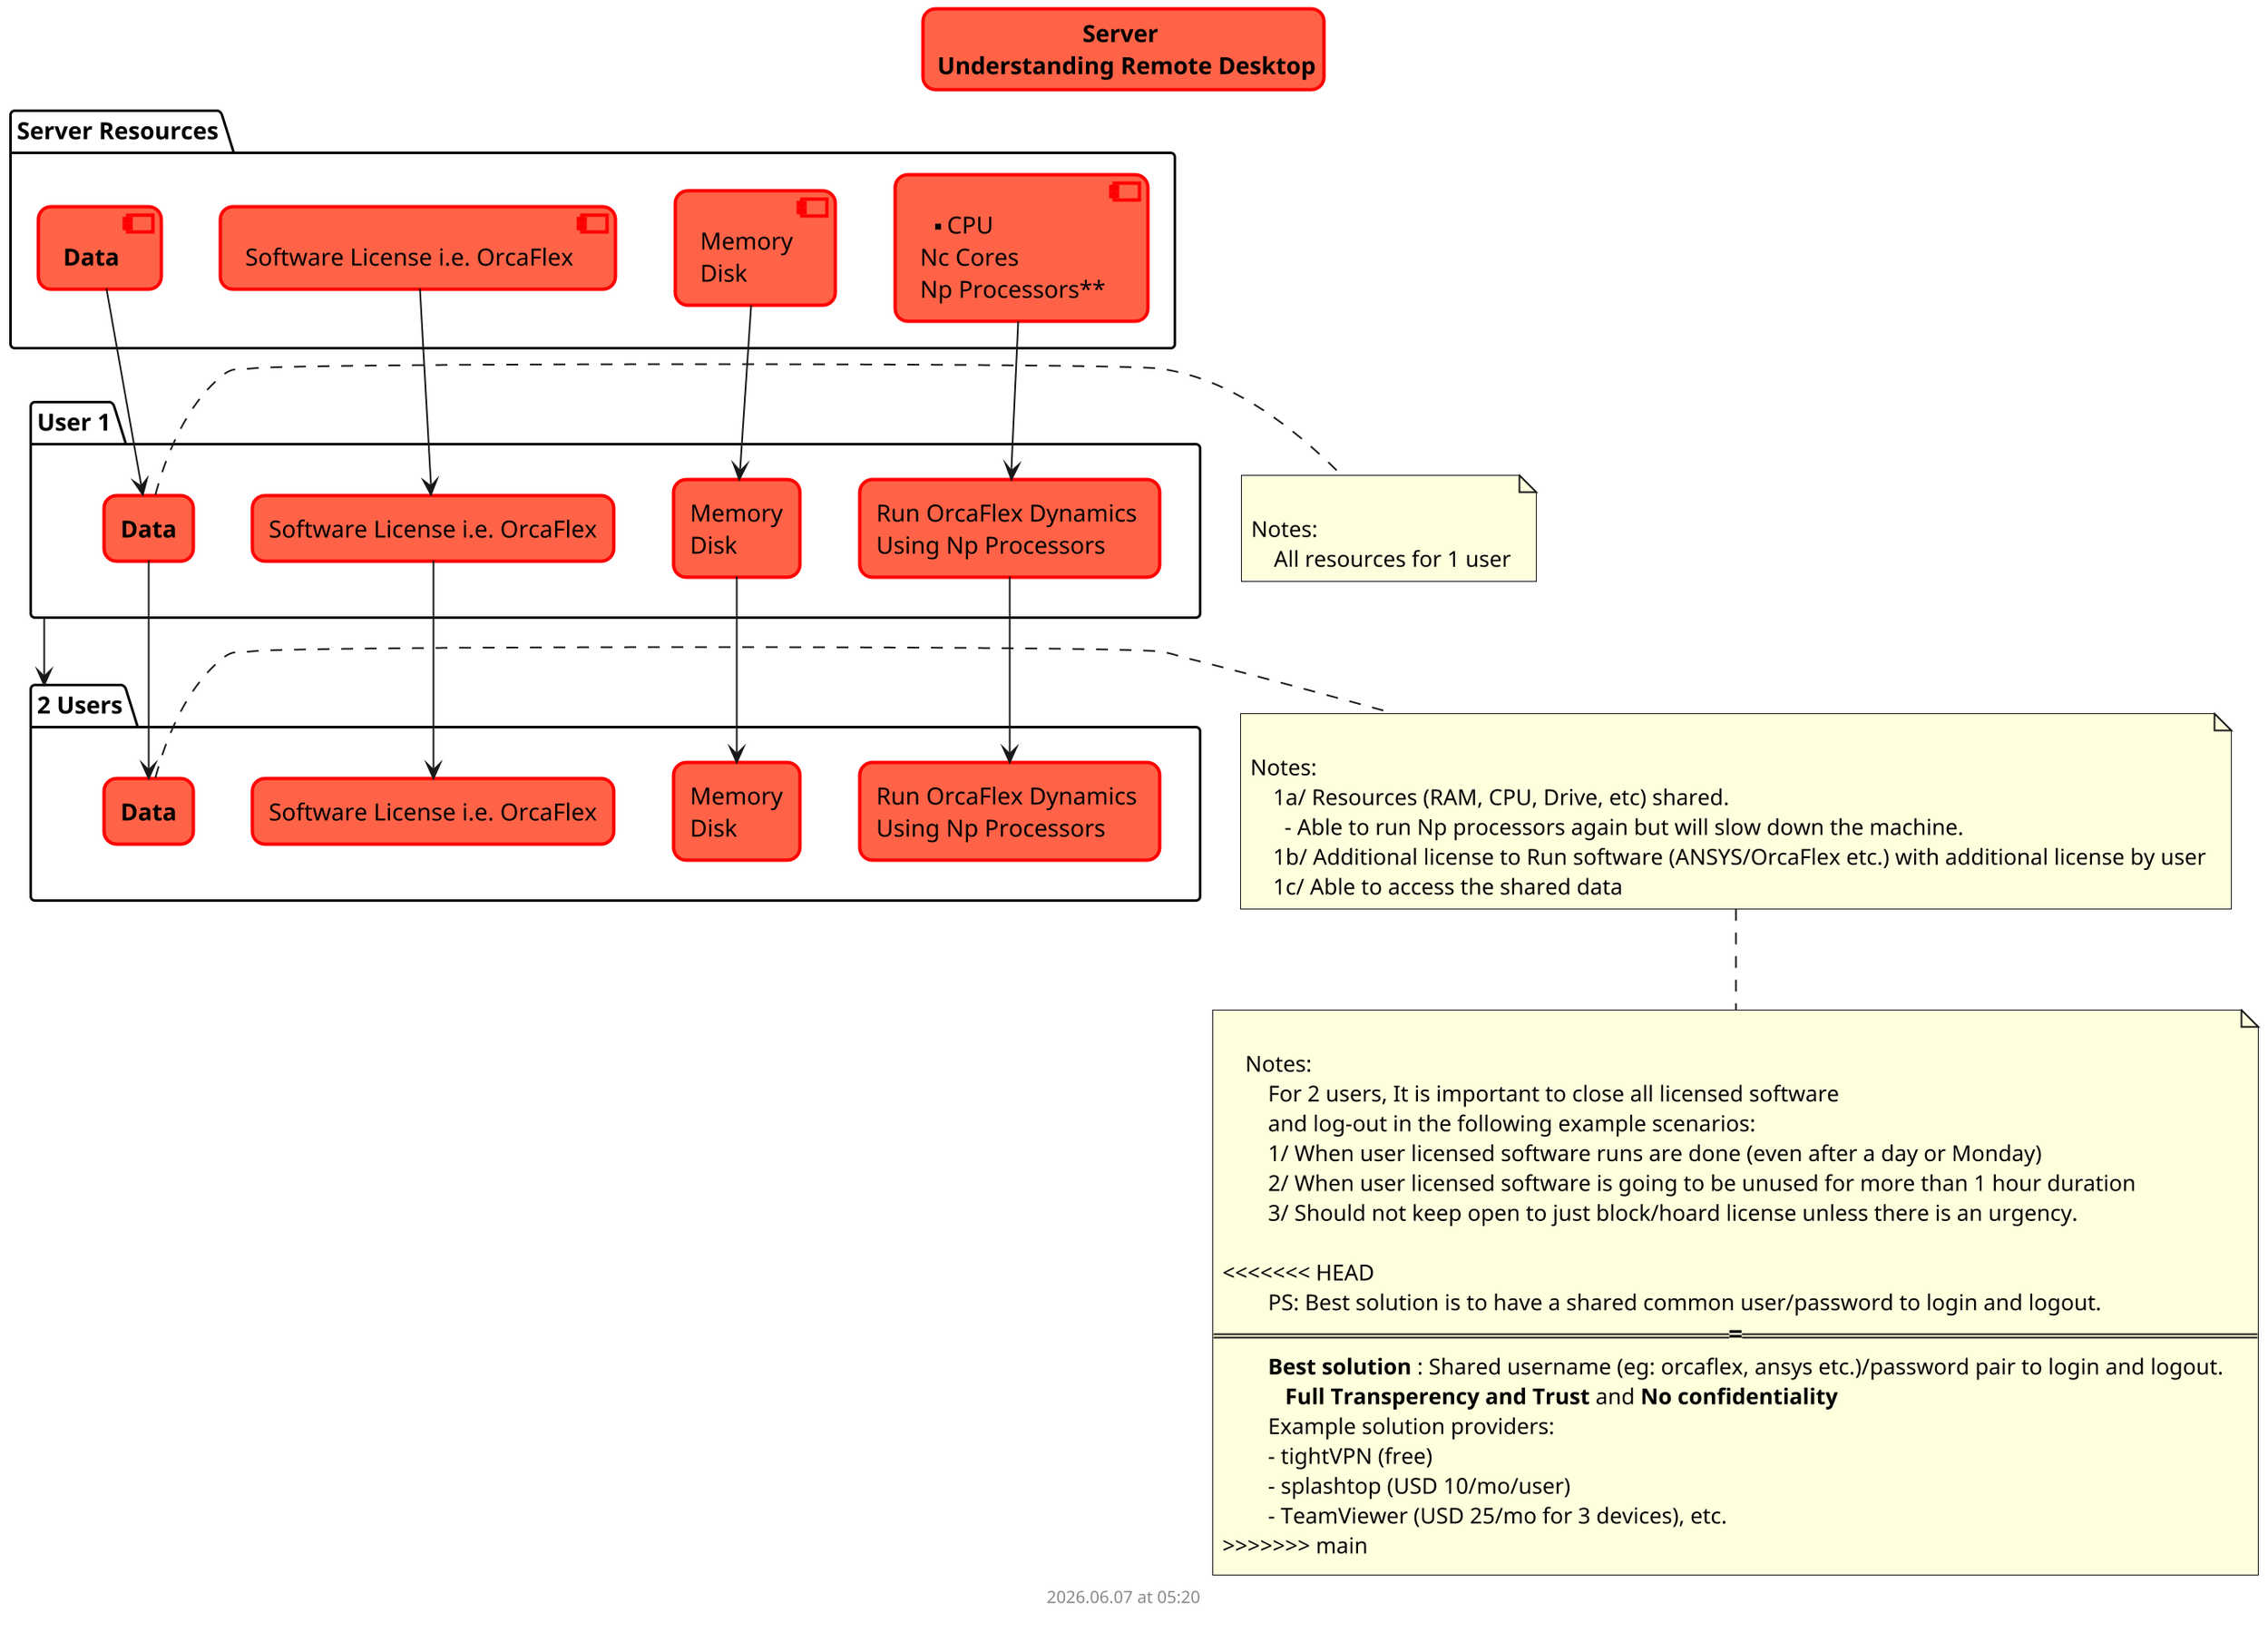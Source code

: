 @startuml server_remote_desktop

scale 2
skinparam titleBorderRoundCorner 15
skinparam titleBorderThickness 2
skinparam titleBorderColor red
skinparam titleBackgroundColor Tomato


title Server \n Understanding Remote Desktop

package "Server Resources" {
    component "**CPU \nNc Cores \nNp Processors**" as CPU
    component "Memory\nDisk" as Memory
    component "Software License i.e. OrcaFlex" as Software
    component "**Data**" as Data
}

package "User 1" as user1 {
    agent "Run OrcaFlex Dynamics \nUsing Np Processors" as CPU_user1
    agent "Memory\nDisk" as Memory_user1
    agent "Software License i.e. OrcaFlex" as Software_user1
    agent "**Data**" as Data_user1
}

note right

    Notes:
        All resources for 1 user
end note

CPU --> CPU_user1
Memory --> Memory_user1
Software --> Software_user1
Data --> Data_user1

package "2 Users" as 2user {
    agent "Run OrcaFlex Dynamics \nUsing Np Processors" as CPU_user2
    agent "Memory\nDisk" as Memory_user2
    agent "Software License i.e. OrcaFlex" as Software_user2
    agent "**Data**" as Data_user2
}

note right

    Notes:
        1a/ Resources (RAM, CPU, Drive, etc) shared. 
          - Able to run Np processors again but will slow down the machine. 
        1b/ Additional license to Run software (ANSYS/OrcaFlex etc.) with additional license by user
        1c/ Able to access the shared data 
end note

user1 --> 2user
CPU_user1 --> CPU_user2
Memory_user1 --> Memory_user2
Software_user1 --> Software_user2
Data_user1 --> Data_user2

note Bottom

    Notes:
        For 2 users, It is important to close all licensed software 
        and log-out in the following example scenarios: 
        1/ When user licensed software runs are done (even after a day or Monday)
        2/ When user licensed software is going to be unused for more than 1 hour duration
        3/ Should not keep open to just block/hoard license unless there is an urgency.

<<<<<<< HEAD
        PS: Best solution is to have a shared common user/password to login and logout.
=======
        **Best solution** : Shared username (eg: orcaflex, ansys etc.)/password pair to login and logout.
           **Full Transperency and Trust** and **No confidentiality** 
        Example solution providers:
        - tightVPN (free)
        - splashtop (USD 10/mo/user)
        - TeamViewer (USD 25/mo for 3 devices), etc.
>>>>>>> main
end note


footer
%date("yyyy.MM.dd' at 'HH:mm")
%filename()
end footer

@enduml